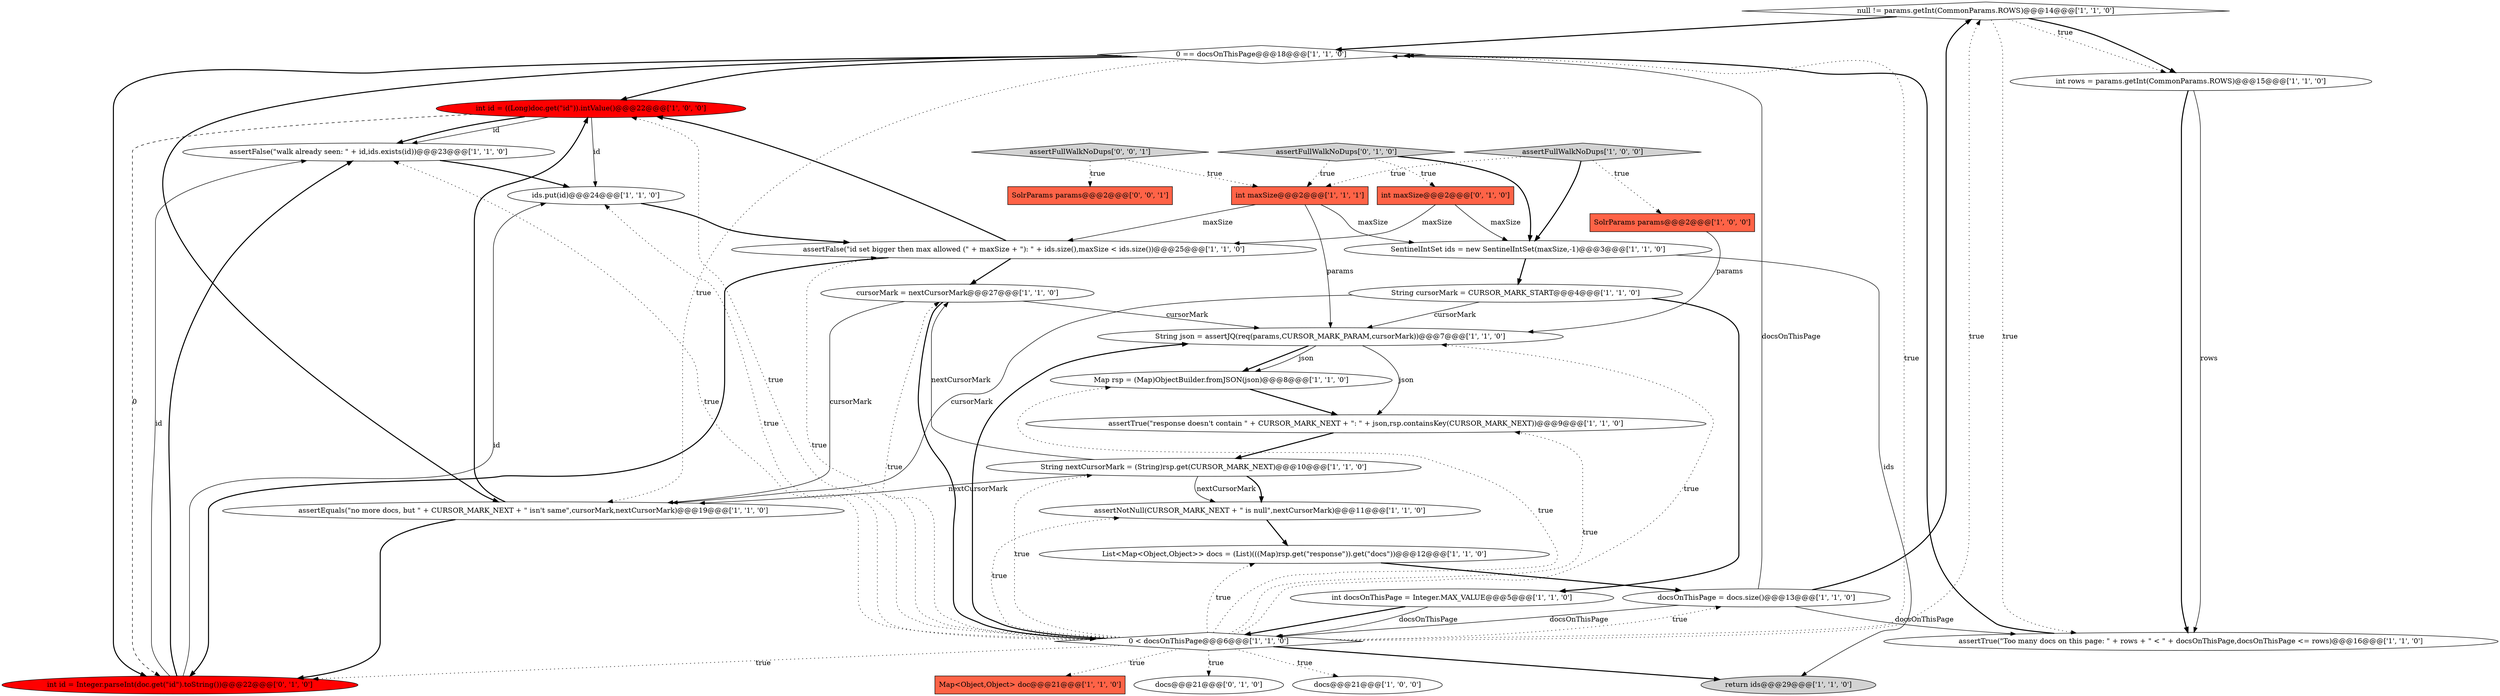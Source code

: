digraph {
13 [style = filled, label = "null != params.getInt(CommonParams.ROWS)@@@14@@@['1', '1', '0']", fillcolor = white, shape = diamond image = "AAA0AAABBB1BBB"];
12 [style = filled, label = "int id = ((Long)doc.get(\"id\")).intValue()@@@22@@@['1', '0', '0']", fillcolor = red, shape = ellipse image = "AAA1AAABBB1BBB"];
16 [style = filled, label = "int maxSize@@@2@@@['1', '1', '1']", fillcolor = tomato, shape = box image = "AAA0AAABBB1BBB"];
25 [style = filled, label = "cursorMark = nextCursorMark@@@27@@@['1', '1', '0']", fillcolor = white, shape = ellipse image = "AAA0AAABBB1BBB"];
30 [style = filled, label = "docs@@@21@@@['0', '1', '0']", fillcolor = white, shape = ellipse image = "AAA0AAABBB2BBB"];
24 [style = filled, label = "assertFalse(\"walk already seen: \" + id,ids.exists(id))@@@23@@@['1', '1', '0']", fillcolor = white, shape = ellipse image = "AAA0AAABBB1BBB"];
7 [style = filled, label = "0 == docsOnThisPage@@@18@@@['1', '1', '0']", fillcolor = white, shape = diamond image = "AAA0AAABBB1BBB"];
32 [style = filled, label = "assertFullWalkNoDups['0', '0', '1']", fillcolor = lightgray, shape = diamond image = "AAA0AAABBB3BBB"];
28 [style = filled, label = "int id = Integer.parseInt(doc.get(\"id\").toString())@@@22@@@['0', '1', '0']", fillcolor = red, shape = ellipse image = "AAA1AAABBB2BBB"];
26 [style = filled, label = "String nextCursorMark = (String)rsp.get(CURSOR_MARK_NEXT)@@@10@@@['1', '1', '0']", fillcolor = white, shape = ellipse image = "AAA0AAABBB1BBB"];
20 [style = filled, label = "Map rsp = (Map)ObjectBuilder.fromJSON(json)@@@8@@@['1', '1', '0']", fillcolor = white, shape = ellipse image = "AAA0AAABBB1BBB"];
27 [style = filled, label = "assertFullWalkNoDups['0', '1', '0']", fillcolor = lightgray, shape = diamond image = "AAA0AAABBB2BBB"];
15 [style = filled, label = "SentinelIntSet ids = new SentinelIntSet(maxSize,-1)@@@3@@@['1', '1', '0']", fillcolor = white, shape = ellipse image = "AAA0AAABBB1BBB"];
8 [style = filled, label = "return ids@@@29@@@['1', '1', '0']", fillcolor = lightgray, shape = ellipse image = "AAA0AAABBB1BBB"];
3 [style = filled, label = "assertTrue(\"Too many docs on this page: \" + rows + \" < \" + docsOnThisPage,docsOnThisPage <= rows)@@@16@@@['1', '1', '0']", fillcolor = white, shape = ellipse image = "AAA0AAABBB1BBB"];
21 [style = filled, label = "List<Map<Object,Object>> docs = (List)(((Map)rsp.get(\"response\")).get(\"docs\"))@@@12@@@['1', '1', '0']", fillcolor = white, shape = ellipse image = "AAA0AAABBB1BBB"];
11 [style = filled, label = "SolrParams params@@@2@@@['1', '0', '0']", fillcolor = tomato, shape = box image = "AAA0AAABBB1BBB"];
5 [style = filled, label = "String json = assertJQ(req(params,CURSOR_MARK_PARAM,cursorMark))@@@7@@@['1', '1', '0']", fillcolor = white, shape = ellipse image = "AAA0AAABBB1BBB"];
23 [style = filled, label = "int rows = params.getInt(CommonParams.ROWS)@@@15@@@['1', '1', '0']", fillcolor = white, shape = ellipse image = "AAA0AAABBB1BBB"];
31 [style = filled, label = "SolrParams params@@@2@@@['0', '0', '1']", fillcolor = tomato, shape = box image = "AAA0AAABBB3BBB"];
19 [style = filled, label = "assertEquals(\"no more docs, but \" + CURSOR_MARK_NEXT + \" isn't same\",cursorMark,nextCursorMark)@@@19@@@['1', '1', '0']", fillcolor = white, shape = ellipse image = "AAA0AAABBB1BBB"];
9 [style = filled, label = "int docsOnThisPage = Integer.MAX_VALUE@@@5@@@['1', '1', '0']", fillcolor = white, shape = ellipse image = "AAA0AAABBB1BBB"];
4 [style = filled, label = "String cursorMark = CURSOR_MARK_START@@@4@@@['1', '1', '0']", fillcolor = white, shape = ellipse image = "AAA0AAABBB1BBB"];
29 [style = filled, label = "int maxSize@@@2@@@['0', '1', '0']", fillcolor = tomato, shape = box image = "AAA0AAABBB2BBB"];
2 [style = filled, label = "docsOnThisPage = docs.size()@@@13@@@['1', '1', '0']", fillcolor = white, shape = ellipse image = "AAA0AAABBB1BBB"];
10 [style = filled, label = "assertTrue(\"response doesn't contain \" + CURSOR_MARK_NEXT + \": \" + json,rsp.containsKey(CURSOR_MARK_NEXT))@@@9@@@['1', '1', '0']", fillcolor = white, shape = ellipse image = "AAA0AAABBB1BBB"];
14 [style = filled, label = "0 < docsOnThisPage@@@6@@@['1', '1', '0']", fillcolor = white, shape = diamond image = "AAA0AAABBB1BBB"];
0 [style = filled, label = "assertNotNull(CURSOR_MARK_NEXT + \" is null\",nextCursorMark)@@@11@@@['1', '1', '0']", fillcolor = white, shape = ellipse image = "AAA0AAABBB1BBB"];
1 [style = filled, label = "docs@@@21@@@['1', '0', '0']", fillcolor = white, shape = ellipse image = "AAA0AAABBB1BBB"];
18 [style = filled, label = "assertFullWalkNoDups['1', '0', '0']", fillcolor = lightgray, shape = diamond image = "AAA0AAABBB1BBB"];
22 [style = filled, label = "ids.put(id)@@@24@@@['1', '1', '0']", fillcolor = white, shape = ellipse image = "AAA0AAABBB1BBB"];
6 [style = filled, label = "assertFalse(\"id set bigger then max allowed (\" + maxSize + \"): \" + ids.size(),maxSize < ids.size())@@@25@@@['1', '1', '0']", fillcolor = white, shape = ellipse image = "AAA0AAABBB1BBB"];
17 [style = filled, label = "Map<Object,Object> doc@@@21@@@['1', '1', '0']", fillcolor = tomato, shape = box image = "AAA0AAABBB1BBB"];
15->8 [style = solid, label="ids"];
4->9 [style = bold, label=""];
14->2 [style = dotted, label="true"];
29->15 [style = solid, label="maxSize"];
14->12 [style = dotted, label="true"];
13->3 [style = dotted, label="true"];
5->10 [style = solid, label="json"];
26->19 [style = solid, label="nextCursorMark"];
5->20 [style = bold, label=""];
7->12 [style = bold, label=""];
19->12 [style = bold, label=""];
14->26 [style = dotted, label="true"];
14->0 [style = dotted, label="true"];
14->24 [style = dotted, label="true"];
7->19 [style = dotted, label="true"];
18->16 [style = dotted, label="true"];
29->6 [style = solid, label="maxSize"];
18->15 [style = bold, label=""];
5->20 [style = solid, label="json"];
12->24 [style = solid, label="id"];
2->3 [style = solid, label="docsOnThisPage"];
14->22 [style = dotted, label="true"];
14->6 [style = dotted, label="true"];
10->26 [style = bold, label=""];
23->3 [style = bold, label=""];
0->21 [style = bold, label=""];
12->22 [style = solid, label="id"];
25->14 [style = bold, label=""];
12->24 [style = bold, label=""];
4->19 [style = solid, label="cursorMark"];
24->22 [style = bold, label=""];
26->25 [style = solid, label="nextCursorMark"];
9->14 [style = solid, label="docsOnThisPage"];
27->15 [style = bold, label=""];
14->10 [style = dotted, label="true"];
14->13 [style = dotted, label="true"];
21->2 [style = bold, label=""];
20->10 [style = bold, label=""];
2->13 [style = bold, label=""];
13->23 [style = dotted, label="true"];
16->6 [style = solid, label="maxSize"];
14->20 [style = dotted, label="true"];
14->17 [style = dotted, label="true"];
14->30 [style = dotted, label="true"];
32->31 [style = dotted, label="true"];
18->11 [style = dotted, label="true"];
23->3 [style = solid, label="rows"];
26->0 [style = bold, label=""];
14->21 [style = dotted, label="true"];
2->7 [style = solid, label="docsOnThisPage"];
14->5 [style = dotted, label="true"];
6->28 [style = bold, label=""];
7->28 [style = bold, label=""];
3->7 [style = bold, label=""];
14->28 [style = dotted, label="true"];
11->5 [style = solid, label="params"];
25->19 [style = solid, label="cursorMark"];
13->7 [style = bold, label=""];
27->29 [style = dotted, label="true"];
12->28 [style = dashed, label="0"];
14->7 [style = dotted, label="true"];
14->25 [style = dotted, label="true"];
15->4 [style = bold, label=""];
25->5 [style = solid, label="cursorMark"];
9->14 [style = bold, label=""];
13->23 [style = bold, label=""];
28->24 [style = bold, label=""];
22->6 [style = bold, label=""];
14->8 [style = bold, label=""];
26->0 [style = solid, label="nextCursorMark"];
14->1 [style = dotted, label="true"];
4->5 [style = solid, label="cursorMark"];
19->28 [style = bold, label=""];
27->16 [style = dotted, label="true"];
2->14 [style = solid, label="docsOnThisPage"];
32->16 [style = dotted, label="true"];
7->19 [style = bold, label=""];
28->24 [style = solid, label="id"];
16->15 [style = solid, label="maxSize"];
28->22 [style = solid, label="id"];
6->25 [style = bold, label=""];
16->5 [style = solid, label="params"];
14->5 [style = bold, label=""];
6->12 [style = bold, label=""];
}
